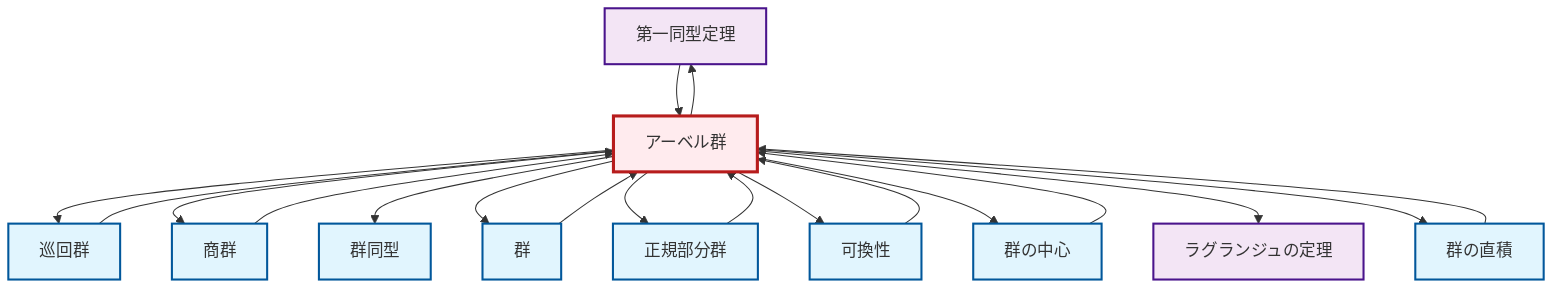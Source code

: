 graph TD
    classDef definition fill:#e1f5fe,stroke:#01579b,stroke-width:2px
    classDef theorem fill:#f3e5f5,stroke:#4a148c,stroke-width:2px
    classDef axiom fill:#fff3e0,stroke:#e65100,stroke-width:2px
    classDef example fill:#e8f5e9,stroke:#1b5e20,stroke-width:2px
    classDef current fill:#ffebee,stroke:#b71c1c,stroke-width:3px
    thm-first-isomorphism["第一同型定理"]:::theorem
    def-isomorphism["群同型"]:::definition
    def-normal-subgroup["正規部分群"]:::definition
    def-abelian-group["アーベル群"]:::definition
    def-direct-product["群の直積"]:::definition
    thm-lagrange["ラグランジュの定理"]:::theorem
    def-quotient-group["商群"]:::definition
    def-cyclic-group["巡回群"]:::definition
    def-commutativity["可換性"]:::definition
    def-group["群"]:::definition
    def-center-of-group["群の中心"]:::definition
    def-commutativity --> def-abelian-group
    def-group --> def-abelian-group
    def-abelian-group --> def-cyclic-group
    def-abelian-group --> def-quotient-group
    def-abelian-group --> def-isomorphism
    def-cyclic-group --> def-abelian-group
    def-abelian-group --> def-group
    def-direct-product --> def-abelian-group
    def-abelian-group --> def-normal-subgroup
    thm-first-isomorphism --> def-abelian-group
    def-abelian-group --> def-commutativity
    def-abelian-group --> thm-first-isomorphism
    def-center-of-group --> def-abelian-group
    def-abelian-group --> def-center-of-group
    def-normal-subgroup --> def-abelian-group
    def-abelian-group --> thm-lagrange
    def-abelian-group --> def-direct-product
    def-quotient-group --> def-abelian-group
    class def-abelian-group current
